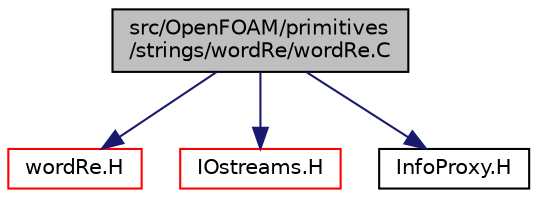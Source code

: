 digraph "src/OpenFOAM/primitives/strings/wordRe/wordRe.C"
{
  bgcolor="transparent";
  edge [fontname="Helvetica",fontsize="10",labelfontname="Helvetica",labelfontsize="10"];
  node [fontname="Helvetica",fontsize="10",shape=record];
  Node0 [label="src/OpenFOAM/primitives\l/strings/wordRe/wordRe.C",height=0.2,width=0.4,color="black", fillcolor="grey75", style="filled", fontcolor="black"];
  Node0 -> Node1 [color="midnightblue",fontsize="10",style="solid",fontname="Helvetica"];
  Node1 [label="wordRe.H",height=0.2,width=0.4,color="red",URL="$a13532.html"];
  Node0 -> Node19 [color="midnightblue",fontsize="10",style="solid",fontname="Helvetica"];
  Node19 [label="IOstreams.H",height=0.2,width=0.4,color="red",URL="$a09830.html",tooltip="Useful combination of include files which define Sin, Sout and Serr and the use of IO streams general..."];
  Node0 -> Node46 [color="midnightblue",fontsize="10",style="solid",fontname="Helvetica"];
  Node46 [label="InfoProxy.H",height=0.2,width=0.4,color="black",URL="$a09803.html"];
}
